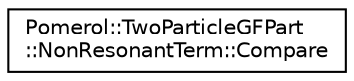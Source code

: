 digraph "Graphical Class Hierarchy"
{
  edge [fontname="Helvetica",fontsize="10",labelfontname="Helvetica",labelfontsize="10"];
  node [fontname="Helvetica",fontsize="10",shape=record];
  rankdir="LR";
  Node0 [label="Pomerol::TwoParticleGFPart\l::NonResonantTerm::Compare",height=0.2,width=0.4,color="black", fillcolor="white", style="filled",URL="$struct_pomerol_1_1_two_particle_g_f_part_1_1_non_resonant_term_1_1_compare.html",tooltip="Comparator object for non-resonant terms. "];
}
